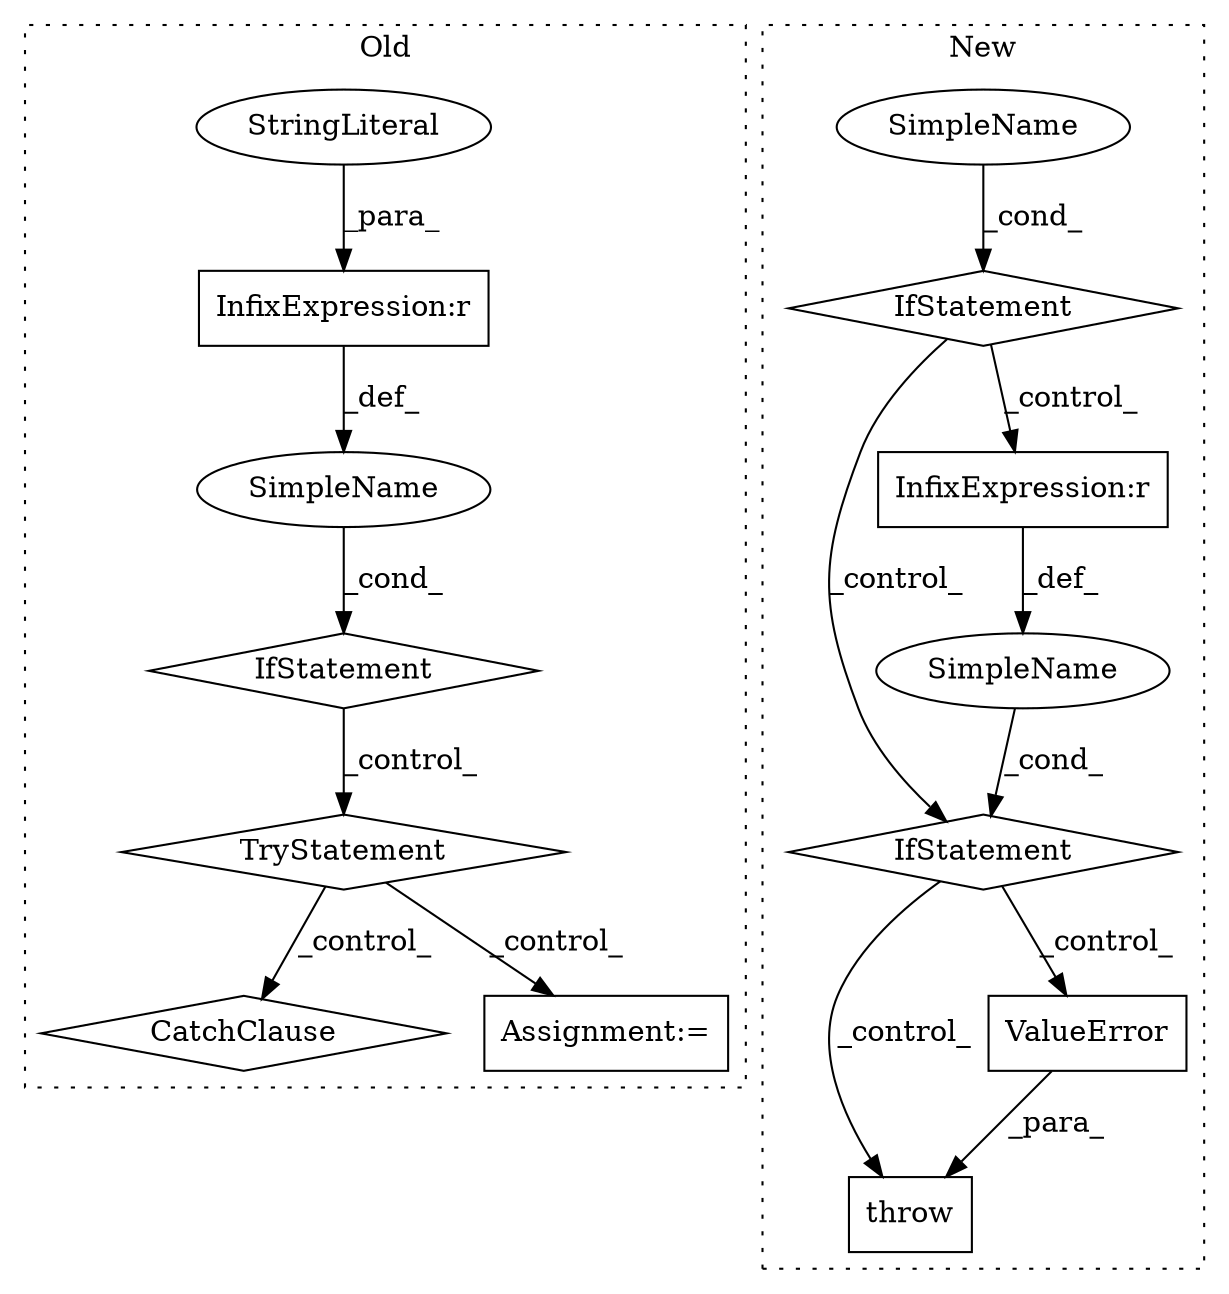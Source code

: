 digraph G {
subgraph cluster0 {
1 [label="CatchClause" a="12" s="829,865" l="13,2" shape="diamond"];
3 [label="TryStatement" a="54" s="781" l="4" shape="diamond"];
10 [label="SimpleName" a="42" s="" l="" shape="ellipse"];
11 [label="IfStatement" a="25" s="748,771" l="4,2" shape="diamond"];
12 [label="InfixExpression:r" a="27" s="762" l="4" shape="box"];
13 [label="StringLiteral" a="45" s="766" l="5" shape="ellipse"];
14 [label="Assignment:=" a="7" s="803" l="1" shape="box"];
label = "Old";
style="dotted";
}
subgraph cluster1 {
2 [label="throw" a="53" s="1387" l="6" shape="box"];
4 [label="IfStatement" a="25" s="1312,1343" l="4,2" shape="diamond"];
5 [label="SimpleName" a="42" s="" l="" shape="ellipse"];
6 [label="InfixExpression:r" a="27" s="1334" l="4" shape="box"];
7 [label="ValueError" a="32" s="1393,1448" l="11,1" shape="box"];
8 [label="SimpleName" a="42" s="" l="" shape="ellipse"];
9 [label="IfStatement" a="25" s="1242,1273" l="4,2" shape="diamond"];
label = "New";
style="dotted";
}
3 -> 14 [label="_control_"];
3 -> 1 [label="_control_"];
4 -> 7 [label="_control_"];
4 -> 2 [label="_control_"];
5 -> 4 [label="_cond_"];
6 -> 5 [label="_def_"];
7 -> 2 [label="_para_"];
8 -> 9 [label="_cond_"];
9 -> 4 [label="_control_"];
9 -> 6 [label="_control_"];
10 -> 11 [label="_cond_"];
11 -> 3 [label="_control_"];
12 -> 10 [label="_def_"];
13 -> 12 [label="_para_"];
}
